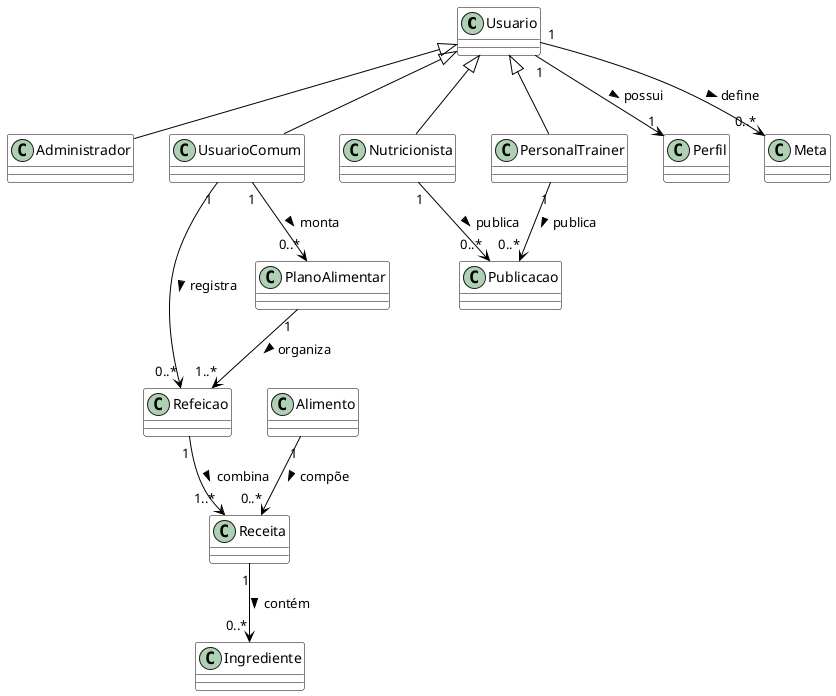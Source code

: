 @startuml
skinparam class {
  BackgroundColor White
  ArrowColor Black
  BorderColor Black
}

class Usuario {
}
class Administrador {
}
class UsuarioComum {
}
class Nutricionista {
}
class PersonalTrainer {
}
class Perfil {
}
class Meta {
}
class Alimento {
}
class Receita {
}
class Ingrediente {
}
class Refeicao {
}
class PlanoAlimentar {
}
class Publicacao {
}

Usuario <|-- Administrador
Usuario <|-- UsuarioComum
Usuario <|-- Nutricionista
Usuario <|-- PersonalTrainer

Usuario "1" --> "1" Perfil : possui >
Usuario "1" --> "0..*" Meta : define >
UsuarioComum "1" --> "0..*" Refeicao : registra >
UsuarioComum "1" --> "0..*" PlanoAlimentar : monta >

Alimento "1" --> "0..*" Receita : compõe >
Receita "1" --> "0..*" Ingrediente : contém >

Refeicao "1" --> "1..*" Receita : combina >
PlanoAlimentar "1" --> "1..*" Refeicao : organiza >

Nutricionista "1" --> "0..*" Publicacao : publica >
PersonalTrainer "1" --> "0..*" Publicacao : publica >
@enduml
